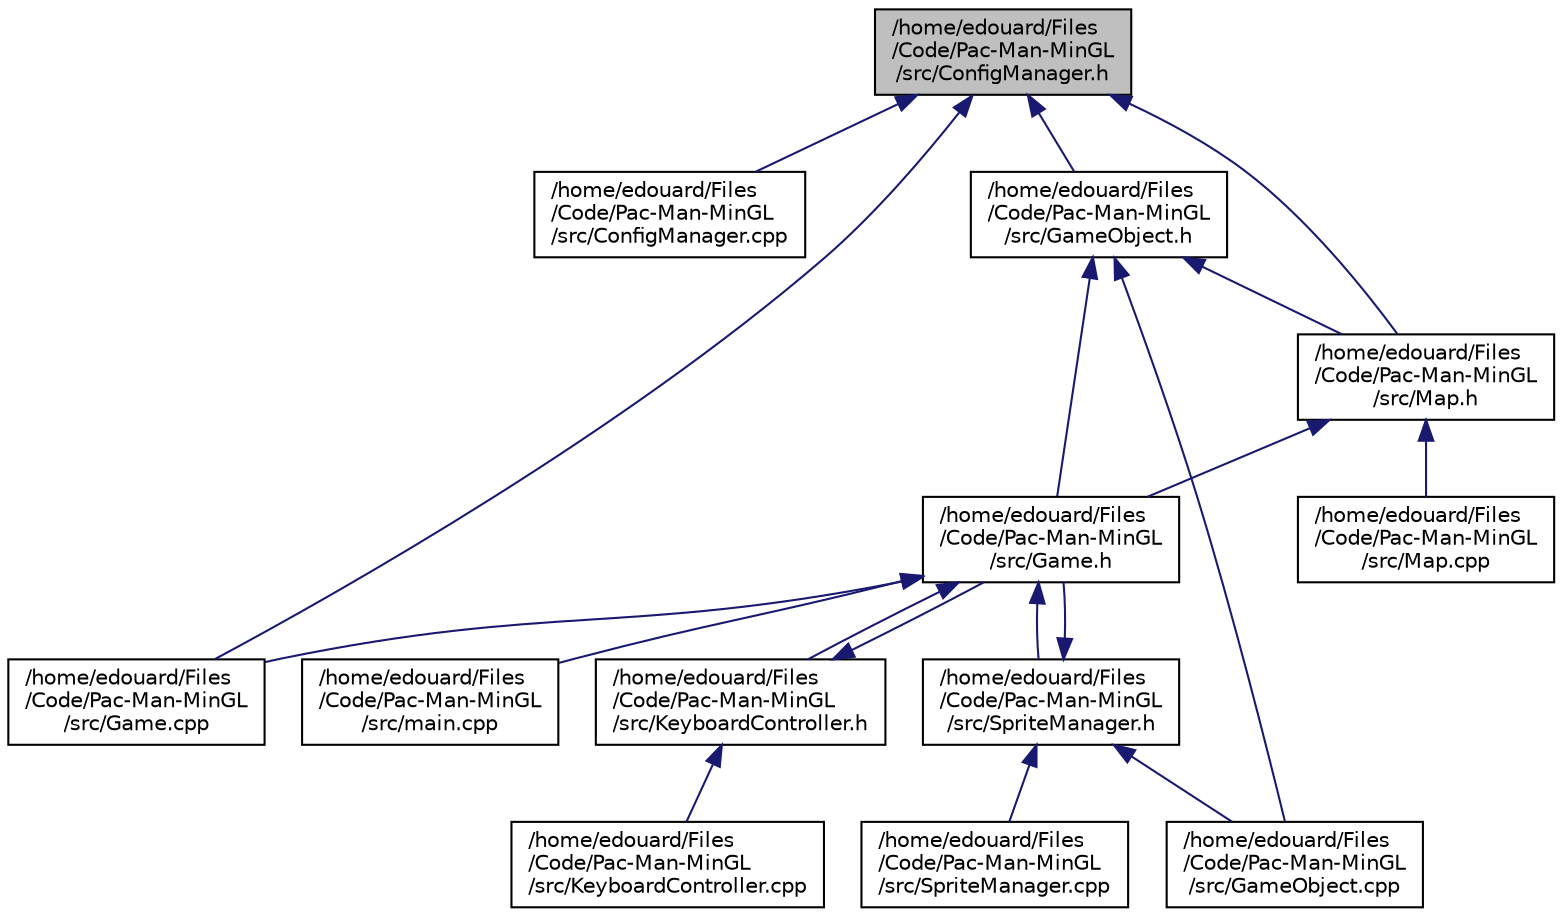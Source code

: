 digraph "/home/edouard/Files/Code/Pac-Man-MinGL/src/ConfigManager.h"
{
 // LATEX_PDF_SIZE
  edge [fontname="Helvetica",fontsize="10",labelfontname="Helvetica",labelfontsize="10"];
  node [fontname="Helvetica",fontsize="10",shape=record];
  Node1 [label="/home/edouard/Files\l/Code/Pac-Man-MinGL\l/src/ConfigManager.h",height=0.2,width=0.4,color="black", fillcolor="grey75", style="filled", fontcolor="black",tooltip=" "];
  Node1 -> Node2 [dir="back",color="midnightblue",fontsize="10",style="solid",fontname="Helvetica"];
  Node2 [label="/home/edouard/Files\l/Code/Pac-Man-MinGL\l/src/ConfigManager.cpp",height=0.2,width=0.4,color="black", fillcolor="white", style="filled",URL="$_config_manager_8cpp.html",tooltip="config.yaml parser"];
  Node1 -> Node3 [dir="back",color="midnightblue",fontsize="10",style="solid",fontname="Helvetica"];
  Node3 [label="/home/edouard/Files\l/Code/Pac-Man-MinGL\l/src/Game.cpp",height=0.2,width=0.4,color="black", fillcolor="white", style="filled",URL="$_game_8cpp.html",tooltip="Game Class."];
  Node1 -> Node4 [dir="back",color="midnightblue",fontsize="10",style="solid",fontname="Helvetica"];
  Node4 [label="/home/edouard/Files\l/Code/Pac-Man-MinGL\l/src/GameObject.h",height=0.2,width=0.4,color="black", fillcolor="white", style="filled",URL="$_game_object_8h.html",tooltip=" "];
  Node4 -> Node5 [dir="back",color="midnightblue",fontsize="10",style="solid",fontname="Helvetica"];
  Node5 [label="/home/edouard/Files\l/Code/Pac-Man-MinGL\l/src/Game.h",height=0.2,width=0.4,color="black", fillcolor="white", style="filled",URL="$_game_8h.html",tooltip="Game Class."];
  Node5 -> Node3 [dir="back",color="midnightblue",fontsize="10",style="solid",fontname="Helvetica"];
  Node5 -> Node6 [dir="back",color="midnightblue",fontsize="10",style="solid",fontname="Helvetica"];
  Node6 [label="/home/edouard/Files\l/Code/Pac-Man-MinGL\l/src/KeyboardController.h",height=0.2,width=0.4,color="black", fillcolor="white", style="filled",URL="$_keyboard_controller_8h.html",tooltip="Keyboard Controller Class."];
  Node6 -> Node5 [dir="back",color="midnightblue",fontsize="10",style="solid",fontname="Helvetica"];
  Node6 -> Node7 [dir="back",color="midnightblue",fontsize="10",style="solid",fontname="Helvetica"];
  Node7 [label="/home/edouard/Files\l/Code/Pac-Man-MinGL\l/src/KeyboardController.cpp",height=0.2,width=0.4,color="black", fillcolor="white", style="filled",URL="$_keyboard_controller_8cpp.html",tooltip="Keyboard Controller Class."];
  Node5 -> Node8 [dir="back",color="midnightblue",fontsize="10",style="solid",fontname="Helvetica"];
  Node8 [label="/home/edouard/Files\l/Code/Pac-Man-MinGL\l/src/main.cpp",height=0.2,width=0.4,color="black", fillcolor="white", style="filled",URL="$main_8cpp.html",tooltip="Pac-Man Game Loop."];
  Node5 -> Node9 [dir="back",color="midnightblue",fontsize="10",style="solid",fontname="Helvetica"];
  Node9 [label="/home/edouard/Files\l/Code/Pac-Man-MinGL\l/src/SpriteManager.h",height=0.2,width=0.4,color="black", fillcolor="white", style="filled",URL="$_sprite_manager_8h.html",tooltip="Sprite Manager Class."];
  Node9 -> Node5 [dir="back",color="midnightblue",fontsize="10",style="solid",fontname="Helvetica"];
  Node9 -> Node10 [dir="back",color="midnightblue",fontsize="10",style="solid",fontname="Helvetica"];
  Node10 [label="/home/edouard/Files\l/Code/Pac-Man-MinGL\l/src/GameObject.cpp",height=0.2,width=0.4,color="black", fillcolor="white", style="filled",URL="$_game_object_8cpp.html",tooltip="GameObject Class."];
  Node9 -> Node11 [dir="back",color="midnightblue",fontsize="10",style="solid",fontname="Helvetica"];
  Node11 [label="/home/edouard/Files\l/Code/Pac-Man-MinGL\l/src/SpriteManager.cpp",height=0.2,width=0.4,color="black", fillcolor="white", style="filled",URL="$_sprite_manager_8cpp.html",tooltip="Sprite Manager Class."];
  Node4 -> Node10 [dir="back",color="midnightblue",fontsize="10",style="solid",fontname="Helvetica"];
  Node4 -> Node12 [dir="back",color="midnightblue",fontsize="10",style="solid",fontname="Helvetica"];
  Node12 [label="/home/edouard/Files\l/Code/Pac-Man-MinGL\l/src/Map.h",height=0.2,width=0.4,color="black", fillcolor="white", style="filled",URL="$_map_8h.html",tooltip="Map Class."];
  Node12 -> Node5 [dir="back",color="midnightblue",fontsize="10",style="solid",fontname="Helvetica"];
  Node12 -> Node13 [dir="back",color="midnightblue",fontsize="10",style="solid",fontname="Helvetica"];
  Node13 [label="/home/edouard/Files\l/Code/Pac-Man-MinGL\l/src/Map.cpp",height=0.2,width=0.4,color="black", fillcolor="white", style="filled",URL="$_map_8cpp.html",tooltip="Map Class."];
  Node1 -> Node12 [dir="back",color="midnightblue",fontsize="10",style="solid",fontname="Helvetica"];
}
